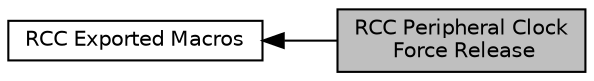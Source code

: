digraph "RCC Peripheral Clock Force Release"
{
  edge [fontname="Helvetica",fontsize="10",labelfontname="Helvetica",labelfontsize="10"];
  node [fontname="Helvetica",fontsize="10",shape=record];
  rankdir=LR;
  Node0 [label="RCC Peripheral Clock\l Force Release",height=0.2,width=0.4,color="black", fillcolor="grey75", style="filled", fontcolor="black"];
  Node1 [label="RCC Exported Macros",height=0.2,width=0.4,color="black", fillcolor="white", style="filled",URL="$group___r_c_c___exported___macros.html"];
  Node1->Node0 [shape=plaintext, dir="back", style="solid"];
}
